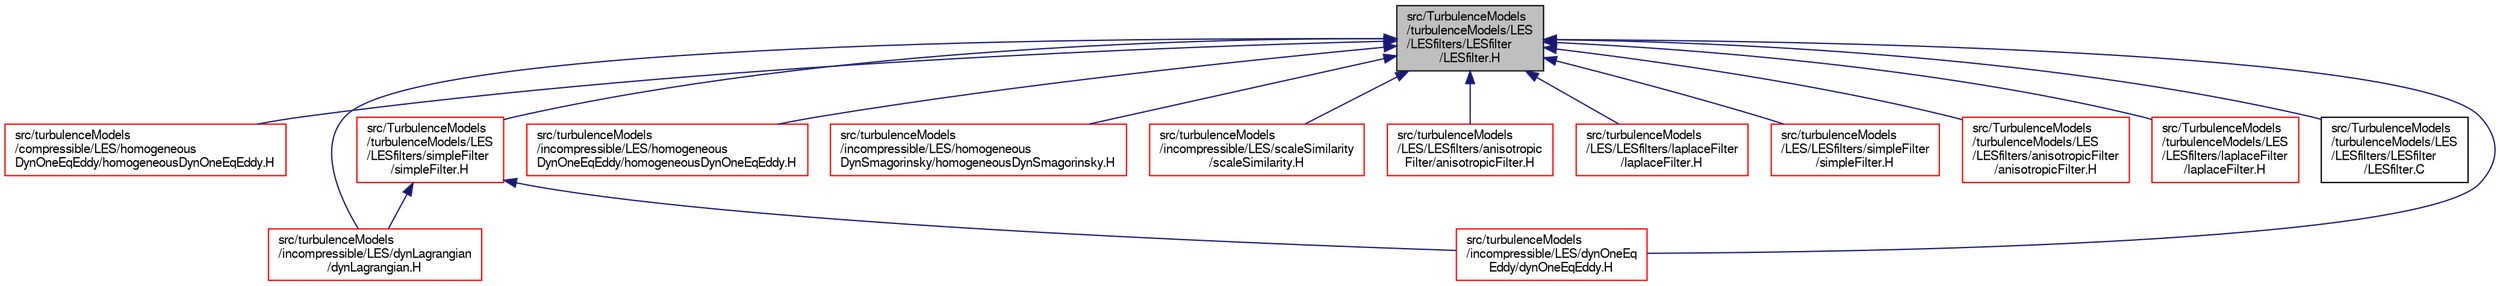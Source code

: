 digraph "src/TurbulenceModels/turbulenceModels/LES/LESfilters/LESfilter/LESfilter.H"
{
  bgcolor="transparent";
  edge [fontname="FreeSans",fontsize="10",labelfontname="FreeSans",labelfontsize="10"];
  node [fontname="FreeSans",fontsize="10",shape=record];
  Node300 [label="src/TurbulenceModels\l/turbulenceModels/LES\l/LESfilters/LESfilter\l/LESfilter.H",height=0.2,width=0.4,color="black", fillcolor="grey75", style="filled", fontcolor="black"];
  Node300 -> Node301 [dir="back",color="midnightblue",fontsize="10",style="solid",fontname="FreeSans"];
  Node301 [label="src/turbulenceModels\l/compressible/LES/homogeneous\lDynOneEqEddy/homogeneousDynOneEqEddy.H",height=0.2,width=0.4,color="red",URL="$a39815.html"];
  Node300 -> Node303 [dir="back",color="midnightblue",fontsize="10",style="solid",fontname="FreeSans"];
  Node303 [label="src/turbulenceModels\l/incompressible/LES/dynLagrangian\l/dynLagrangian.H",height=0.2,width=0.4,color="red",URL="$a17405.html"];
  Node300 -> Node305 [dir="back",color="midnightblue",fontsize="10",style="solid",fontname="FreeSans"];
  Node305 [label="src/turbulenceModels\l/incompressible/LES/dynOneEq\lEddy/dynOneEqEddy.H",height=0.2,width=0.4,color="red",URL="$a17411.html"];
  Node300 -> Node307 [dir="back",color="midnightblue",fontsize="10",style="solid",fontname="FreeSans"];
  Node307 [label="src/turbulenceModels\l/incompressible/LES/homogeneous\lDynOneEqEddy/homogeneousDynOneEqEddy.H",height=0.2,width=0.4,color="red",URL="$a39818.html"];
  Node300 -> Node309 [dir="back",color="midnightblue",fontsize="10",style="solid",fontname="FreeSans"];
  Node309 [label="src/turbulenceModels\l/incompressible/LES/homogeneous\lDynSmagorinsky/homogeneousDynSmagorinsky.H",height=0.2,width=0.4,color="red",URL="$a17417.html"];
  Node300 -> Node311 [dir="back",color="midnightblue",fontsize="10",style="solid",fontname="FreeSans"];
  Node311 [label="src/turbulenceModels\l/incompressible/LES/scaleSimilarity\l/scaleSimilarity.H",height=0.2,width=0.4,color="red",URL="$a17447.html"];
  Node300 -> Node315 [dir="back",color="midnightblue",fontsize="10",style="solid",fontname="FreeSans"];
  Node315 [label="src/turbulenceModels\l/LES/LESfilters/anisotropic\lFilter/anisotropicFilter.H",height=0.2,width=0.4,color="red",URL="$a40526.html"];
  Node300 -> Node317 [dir="back",color="midnightblue",fontsize="10",style="solid",fontname="FreeSans"];
  Node317 [label="src/turbulenceModels\l/LES/LESfilters/laplaceFilter\l/laplaceFilter.H",height=0.2,width=0.4,color="red",URL="$a40538.html"];
  Node300 -> Node319 [dir="back",color="midnightblue",fontsize="10",style="solid",fontname="FreeSans"];
  Node319 [label="src/turbulenceModels\l/LES/LESfilters/simpleFilter\l/simpleFilter.H",height=0.2,width=0.4,color="red",URL="$a40562.html"];
  Node300 -> Node321 [dir="back",color="midnightblue",fontsize="10",style="solid",fontname="FreeSans"];
  Node321 [label="src/TurbulenceModels\l/turbulenceModels/LES\l/LESfilters/anisotropicFilter\l/anisotropicFilter.H",height=0.2,width=0.4,color="red",URL="$a40529.html"];
  Node300 -> Node323 [dir="back",color="midnightblue",fontsize="10",style="solid",fontname="FreeSans"];
  Node323 [label="src/TurbulenceModels\l/turbulenceModels/LES\l/LESfilters/laplaceFilter\l/laplaceFilter.H",height=0.2,width=0.4,color="red",URL="$a40541.html"];
  Node300 -> Node325 [dir="back",color="midnightblue",fontsize="10",style="solid",fontname="FreeSans"];
  Node325 [label="src/TurbulenceModels\l/turbulenceModels/LES\l/LESfilters/LESfilter\l/LESfilter.C",height=0.2,width=0.4,color="black",URL="$a40547.html"];
  Node300 -> Node326 [dir="back",color="midnightblue",fontsize="10",style="solid",fontname="FreeSans"];
  Node326 [label="src/TurbulenceModels\l/turbulenceModels/LES\l/LESfilters/simpleFilter\l/simpleFilter.H",height=0.2,width=0.4,color="red",URL="$a40565.html"];
  Node326 -> Node303 [dir="back",color="midnightblue",fontsize="10",style="solid",fontname="FreeSans"];
  Node326 -> Node305 [dir="back",color="midnightblue",fontsize="10",style="solid",fontname="FreeSans"];
}
